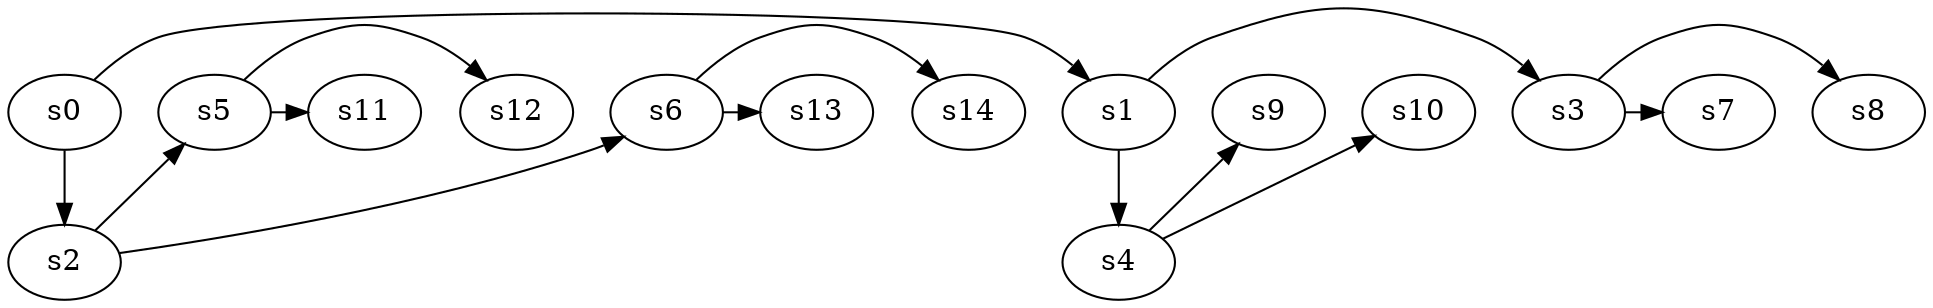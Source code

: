 digraph game_0250_branch_4_2 {
    s0 [name="s0", player=0];
    s1 [name="s1", player=1, target=1];
    s2 [name="s2", player=1, target=1];
    s3 [name="s3", player=0, target=1];
    s4 [name="s4", player=1];
    s5 [name="s5", player=1, target=1];
    s6 [name="s6", player=0, target=1];
    s7 [name="s7", player=1];
    s8 [name="s8", player=1];
    s9 [name="s9", player=1];
    s10 [name="s10", player=1, target=1];
    s11 [name="s11", player=0, target=1];
    s12 [name="s12", player=1];
    s13 [name="s13", player=0, target=1];
    s14 [name="s14", player=0, target=1];

    s0 -> s1 [constraint="time == 7 || time == 10 || time == 12 || time == 13"];
    s0 -> s2;
    s1 -> s3 [constraint="time == 2 || time == 3 || time == 4"];
    s1 -> s4;
    s2 -> s5 [constraint="time % 4 == 0 || time % 4 == 1"];
    s2 -> s6 [constraint="time % 2 == 1"];
    s3 -> s7 [constraint="time % 4 == 0 || time % 4 == 1"];
    s3 -> s8 [constraint="time == 2 || time == 8 || time == 10 || time == 11"];
    s4 -> s9 [constraint="time % 6 == 0"];
    s4 -> s10 [constraint="time % 3 == 0 || time % 2 == 1"];
    s5 -> s11 [constraint="time == 4"];
    s5 -> s12 [constraint="time == 3 || time == 4 || time == 7"];
    s6 -> s13 [constraint="time % 4 == 2"];
    s6 -> s14 [constraint="time % 2 == 0 || time % 2 == 1"];
}
